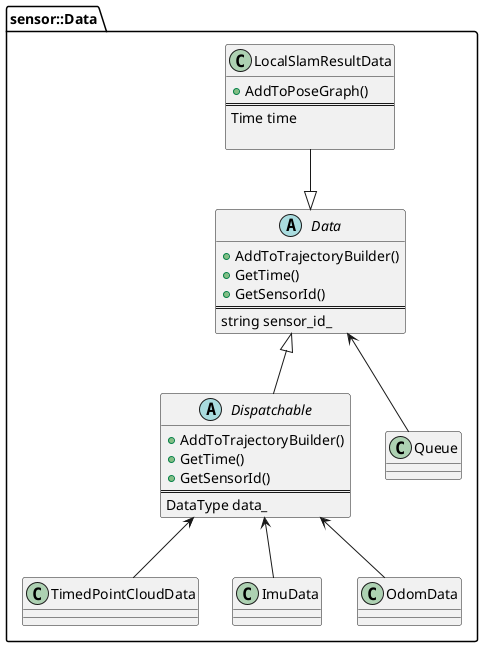 @startuml
package "sensor::Data" {
  class LocalSlamResultData{
    + AddToPoseGraph()
    ===
     Time time

  }
  Data <-down- Queue
  Dispatchable -up-|> Data
  TimedPointCloudData -up-> Dispatchable
  ImuData -up-> Dispatchable
  OdomData -up-> Dispatchable
  LocalSlamResultData --|> Data
  ' ====
  abstract Data{
  + AddToTrajectoryBuilder()
  + GetTime()
  + GetSensorId()
  ===
  string sensor_id_
  }

  abstract Dispatchable{
    + AddToTrajectoryBuilder()
    + GetTime()
    + GetSensorId()
    ===
    DataType data_
  }
  
}
@enduml
